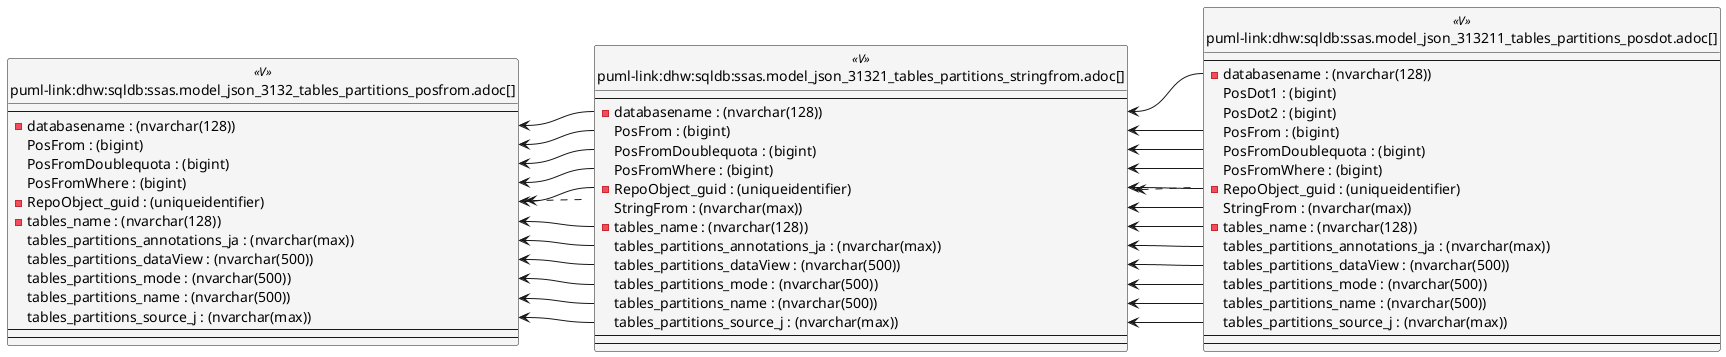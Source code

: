 @startuml
left to right direction
'top to bottom direction
hide circle
'avoide "." issues:
set namespaceSeparator none


skinparam class {
  BackgroundColor White
  BackgroundColor<<FN>> Yellow
  BackgroundColor<<FS>> Yellow
  BackgroundColor<<FT>> LightGray
  BackgroundColor<<IF>> Yellow
  BackgroundColor<<IS>> Yellow
  BackgroundColor<<P>> Aqua
  BackgroundColor<<PC>> Aqua
  BackgroundColor<<SN>> Yellow
  BackgroundColor<<SO>> SlateBlue
  BackgroundColor<<TF>> LightGray
  BackgroundColor<<TR>> Tomato
  BackgroundColor<<U>> White
  BackgroundColor<<V>> WhiteSmoke
  BackgroundColor<<X>> Aqua
  BackgroundColor<<external>> AliceBlue
}


entity "puml-link:dhw:sqldb:ssas.model_json_3132_tables_partitions_posfrom.adoc[]" as ssas.model_json_3132_tables_partitions_PosFrom << V >> {
  --
  - databasename : (nvarchar(128))
  PosFrom : (bigint)
  PosFromDoublequota : (bigint)
  PosFromWhere : (bigint)
  - RepoObject_guid : (uniqueidentifier)
  - tables_name : (nvarchar(128))
  tables_partitions_annotations_ja : (nvarchar(max))
  tables_partitions_dataView : (nvarchar(500))
  tables_partitions_mode : (nvarchar(500))
  tables_partitions_name : (nvarchar(500))
  tables_partitions_source_j : (nvarchar(max))
  --
  --
}

entity "puml-link:dhw:sqldb:ssas.model_json_31321_tables_partitions_stringfrom.adoc[]" as ssas.model_json_31321_tables_partitions_StringFrom << V >> {
  --
  - databasename : (nvarchar(128))
  PosFrom : (bigint)
  PosFromDoublequota : (bigint)
  PosFromWhere : (bigint)
  - RepoObject_guid : (uniqueidentifier)
  StringFrom : (nvarchar(max))
  - tables_name : (nvarchar(128))
  tables_partitions_annotations_ja : (nvarchar(max))
  tables_partitions_dataView : (nvarchar(500))
  tables_partitions_mode : (nvarchar(500))
  tables_partitions_name : (nvarchar(500))
  tables_partitions_source_j : (nvarchar(max))
  --
  --
}

entity "puml-link:dhw:sqldb:ssas.model_json_313211_tables_partitions_posdot.adoc[]" as ssas.model_json_313211_tables_partitions_PosDot << V >> {
  --
  - databasename : (nvarchar(128))
  PosDot1 : (bigint)
  PosDot2 : (bigint)
  PosFrom : (bigint)
  PosFromDoublequota : (bigint)
  PosFromWhere : (bigint)
  - RepoObject_guid : (uniqueidentifier)
  StringFrom : (nvarchar(max))
  - tables_name : (nvarchar(128))
  tables_partitions_annotations_ja : (nvarchar(max))
  tables_partitions_dataView : (nvarchar(500))
  tables_partitions_mode : (nvarchar(500))
  tables_partitions_name : (nvarchar(500))
  tables_partitions_source_j : (nvarchar(max))
  --
  --
}

ssas.model_json_3132_tables_partitions_PosFrom <.. ssas.model_json_31321_tables_partitions_StringFrom
ssas.model_json_31321_tables_partitions_StringFrom <.. ssas.model_json_313211_tables_partitions_PosDot
"ssas.model_json_3132_tables_partitions_PosFrom::databasename" <-- "ssas.model_json_31321_tables_partitions_StringFrom::databasename"
"ssas.model_json_3132_tables_partitions_PosFrom::PosFrom" <-- "ssas.model_json_31321_tables_partitions_StringFrom::PosFrom"
"ssas.model_json_3132_tables_partitions_PosFrom::PosFromDoublequota" <-- "ssas.model_json_31321_tables_partitions_StringFrom::PosFromDoublequota"
"ssas.model_json_3132_tables_partitions_PosFrom::PosFromWhere" <-- "ssas.model_json_31321_tables_partitions_StringFrom::PosFromWhere"
"ssas.model_json_3132_tables_partitions_PosFrom::RepoObject_guid" <-- "ssas.model_json_31321_tables_partitions_StringFrom::RepoObject_guid"
"ssas.model_json_3132_tables_partitions_PosFrom::tables_name" <-- "ssas.model_json_31321_tables_partitions_StringFrom::tables_name"
"ssas.model_json_3132_tables_partitions_PosFrom::tables_partitions_annotations_ja" <-- "ssas.model_json_31321_tables_partitions_StringFrom::tables_partitions_annotations_ja"
"ssas.model_json_3132_tables_partitions_PosFrom::tables_partitions_dataView" <-- "ssas.model_json_31321_tables_partitions_StringFrom::tables_partitions_dataView"
"ssas.model_json_3132_tables_partitions_PosFrom::tables_partitions_mode" <-- "ssas.model_json_31321_tables_partitions_StringFrom::tables_partitions_mode"
"ssas.model_json_3132_tables_partitions_PosFrom::tables_partitions_name" <-- "ssas.model_json_31321_tables_partitions_StringFrom::tables_partitions_name"
"ssas.model_json_3132_tables_partitions_PosFrom::tables_partitions_source_j" <-- "ssas.model_json_31321_tables_partitions_StringFrom::tables_partitions_source_j"
"ssas.model_json_31321_tables_partitions_StringFrom::databasename" <-- "ssas.model_json_313211_tables_partitions_PosDot::databasename"
"ssas.model_json_31321_tables_partitions_StringFrom::PosFrom" <-- "ssas.model_json_313211_tables_partitions_PosDot::PosFrom"
"ssas.model_json_31321_tables_partitions_StringFrom::PosFromDoublequota" <-- "ssas.model_json_313211_tables_partitions_PosDot::PosFromDoublequota"
"ssas.model_json_31321_tables_partitions_StringFrom::PosFromWhere" <-- "ssas.model_json_313211_tables_partitions_PosDot::PosFromWhere"
"ssas.model_json_31321_tables_partitions_StringFrom::RepoObject_guid" <-- "ssas.model_json_313211_tables_partitions_PosDot::RepoObject_guid"
"ssas.model_json_31321_tables_partitions_StringFrom::StringFrom" <-- "ssas.model_json_313211_tables_partitions_PosDot::StringFrom"
"ssas.model_json_31321_tables_partitions_StringFrom::tables_name" <-- "ssas.model_json_313211_tables_partitions_PosDot::tables_name"
"ssas.model_json_31321_tables_partitions_StringFrom::tables_partitions_annotations_ja" <-- "ssas.model_json_313211_tables_partitions_PosDot::tables_partitions_annotations_ja"
"ssas.model_json_31321_tables_partitions_StringFrom::tables_partitions_dataView" <-- "ssas.model_json_313211_tables_partitions_PosDot::tables_partitions_dataView"
"ssas.model_json_31321_tables_partitions_StringFrom::tables_partitions_mode" <-- "ssas.model_json_313211_tables_partitions_PosDot::tables_partitions_mode"
"ssas.model_json_31321_tables_partitions_StringFrom::tables_partitions_name" <-- "ssas.model_json_313211_tables_partitions_PosDot::tables_partitions_name"
"ssas.model_json_31321_tables_partitions_StringFrom::tables_partitions_source_j" <-- "ssas.model_json_313211_tables_partitions_PosDot::tables_partitions_source_j"
@enduml


